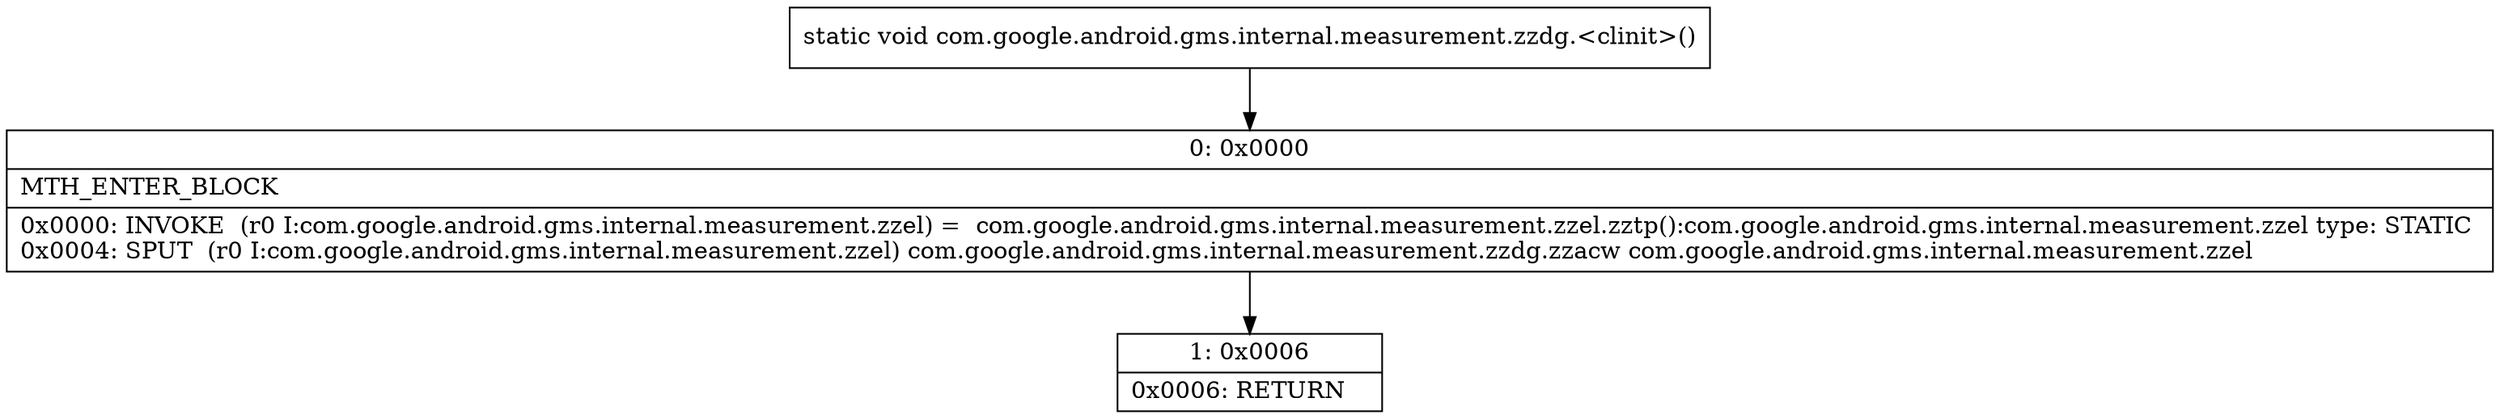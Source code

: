 digraph "CFG forcom.google.android.gms.internal.measurement.zzdg.\<clinit\>()V" {
Node_0 [shape=record,label="{0\:\ 0x0000|MTH_ENTER_BLOCK\l|0x0000: INVOKE  (r0 I:com.google.android.gms.internal.measurement.zzel) =  com.google.android.gms.internal.measurement.zzel.zztp():com.google.android.gms.internal.measurement.zzel type: STATIC \l0x0004: SPUT  (r0 I:com.google.android.gms.internal.measurement.zzel) com.google.android.gms.internal.measurement.zzdg.zzacw com.google.android.gms.internal.measurement.zzel \l}"];
Node_1 [shape=record,label="{1\:\ 0x0006|0x0006: RETURN   \l}"];
MethodNode[shape=record,label="{static void com.google.android.gms.internal.measurement.zzdg.\<clinit\>() }"];
MethodNode -> Node_0;
Node_0 -> Node_1;
}

